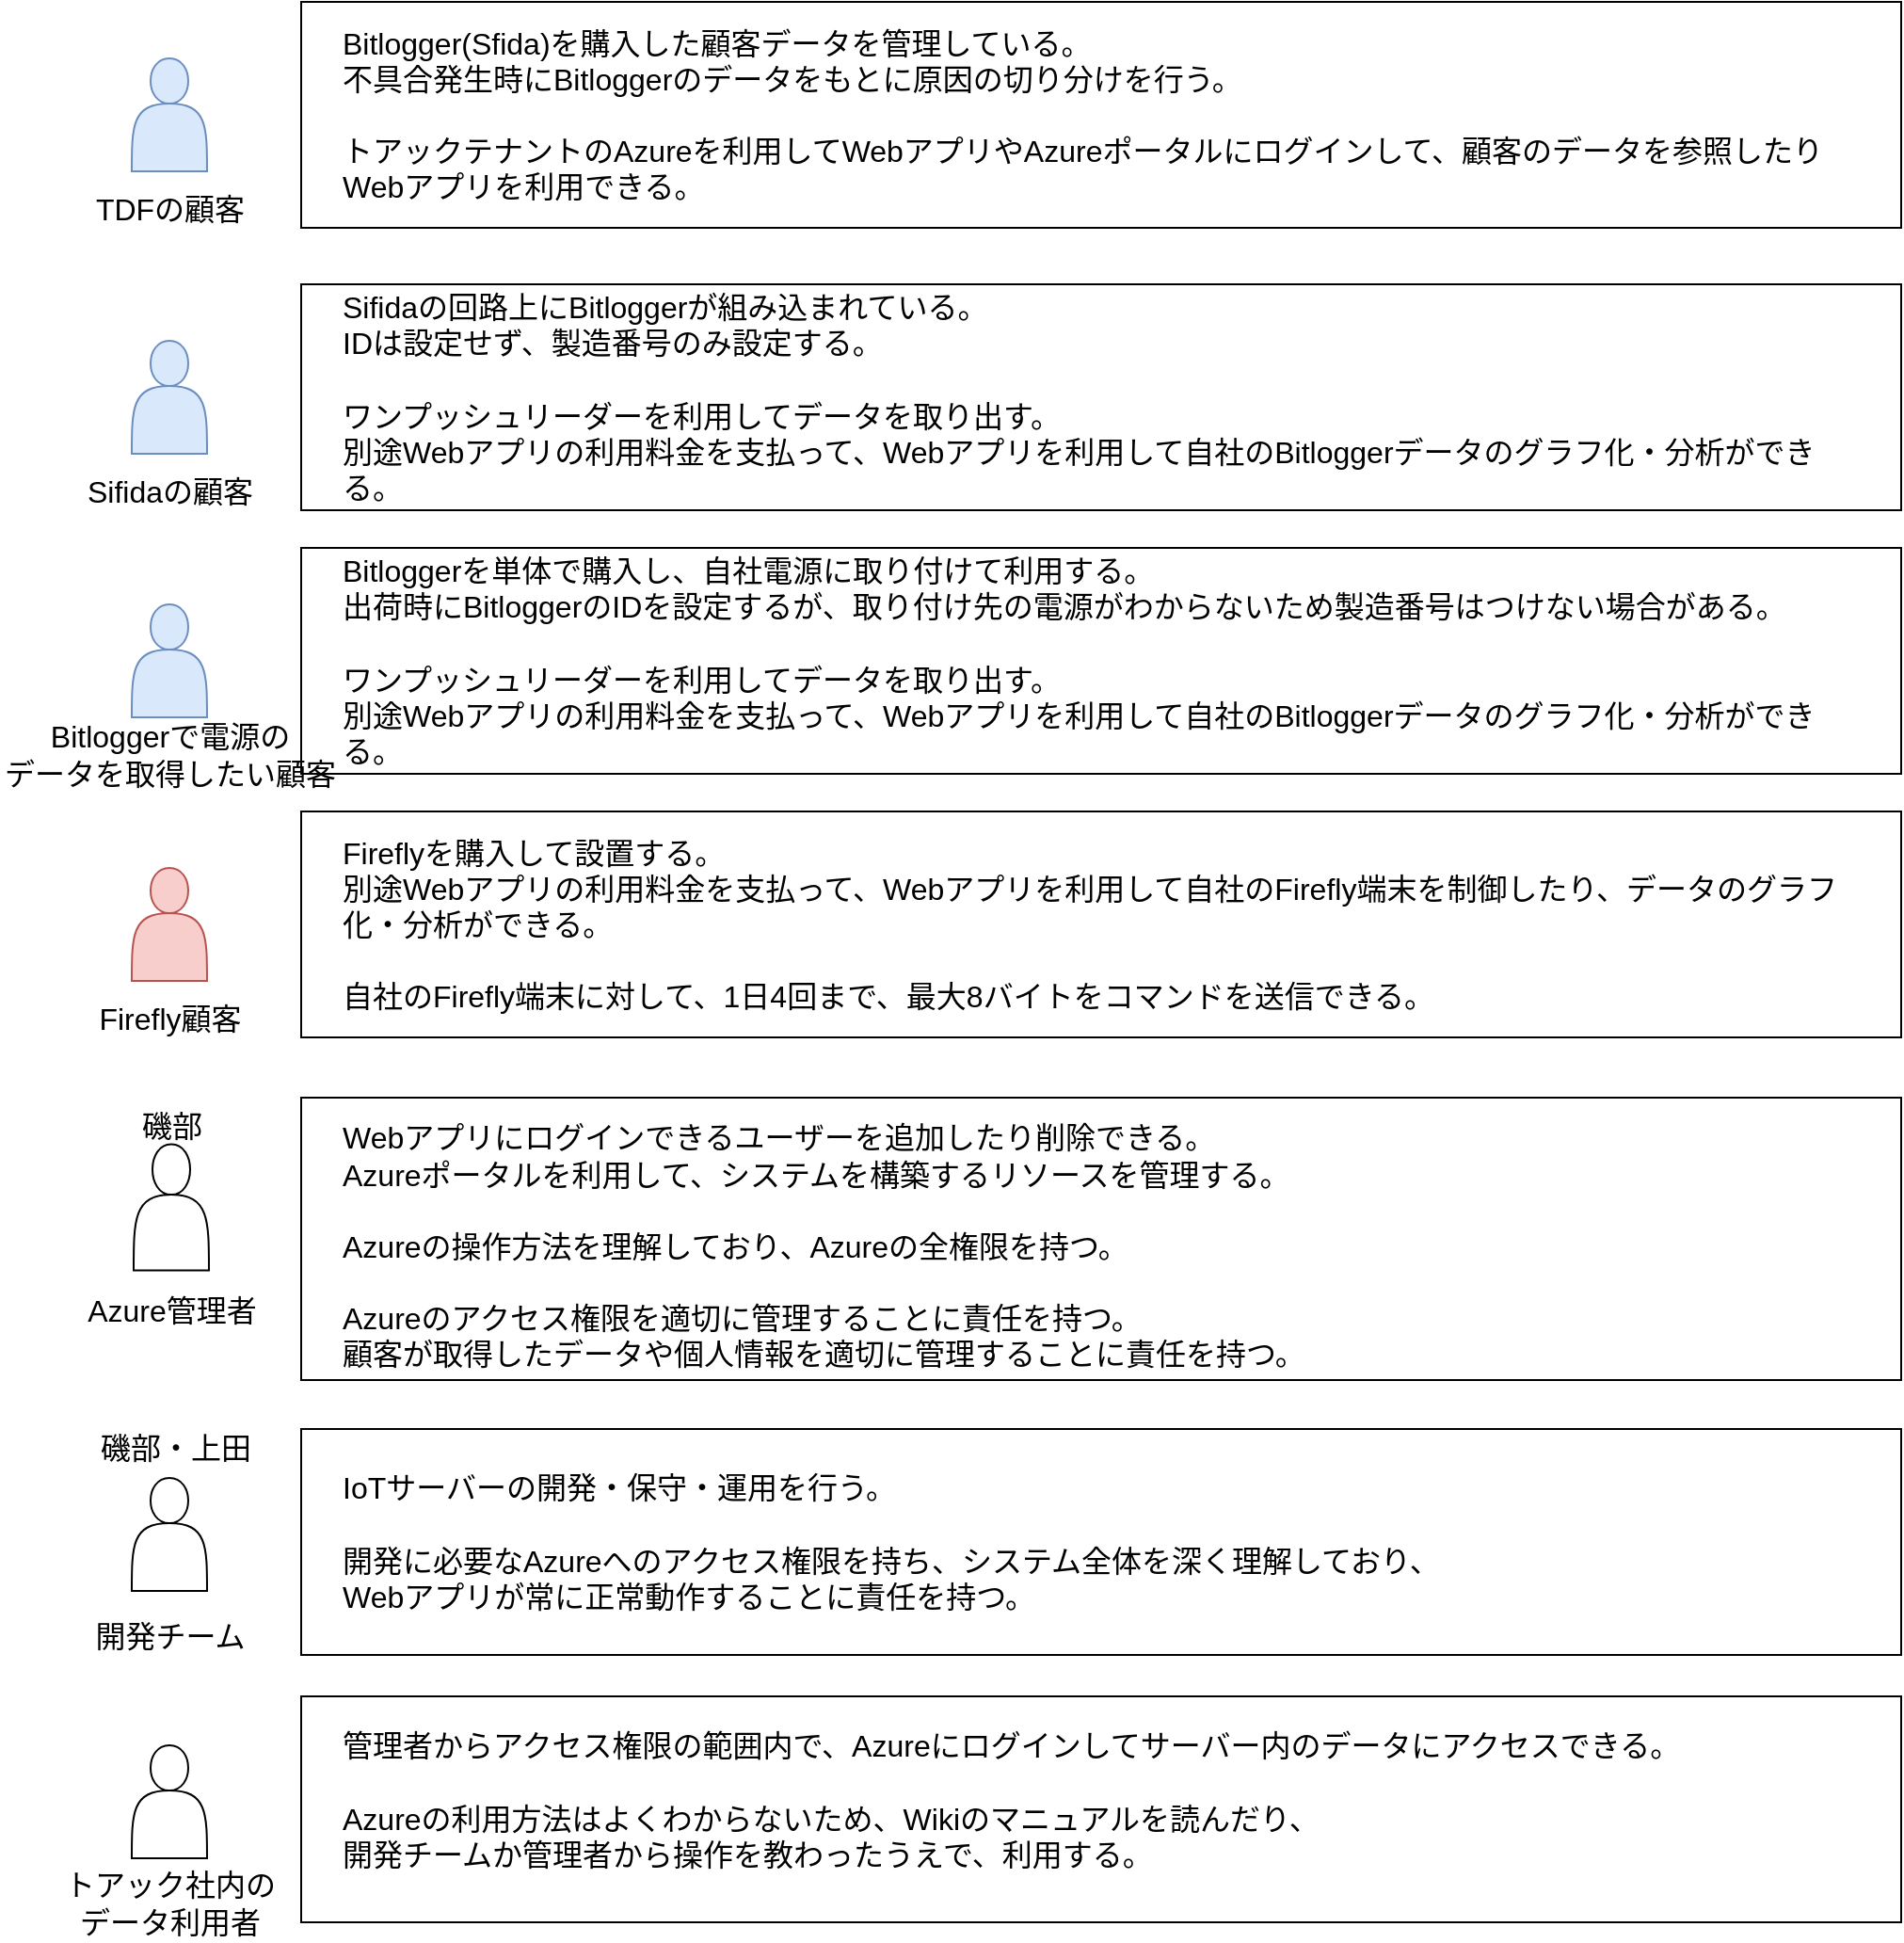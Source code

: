<mxfile version="13.8.0" type="dropbox"><diagram id="07fea595-8f29-1299-0266-81d95cde20df" name="Page-1"><mxGraphModel dx="1426" dy="1598" grid="1" gridSize="10" guides="1" tooltips="1" connect="1" arrows="1" fold="1" page="1" pageScale="1" pageWidth="1169" pageHeight="827" background="#ffffff" math="0" shadow="0"><root><mxCell id="0"/><mxCell id="1" parent="0"/><mxCell id="j4Tbd7C_WE9lTr_vQdQQ-754" value="" style="group" parent="1" vertex="1" connectable="0"><mxGeometry x="100" y="50" width="970" height="130" as="geometry"/></mxCell><mxCell id="j4Tbd7C_WE9lTr_vQdQQ-753" value="" style="rounded=0;whiteSpace=wrap;html=1;" parent="j4Tbd7C_WE9lTr_vQdQQ-754" vertex="1"><mxGeometry x="120" width="850" height="120" as="geometry"/></mxCell><mxCell id="j4Tbd7C_WE9lTr_vQdQQ-757" value="" style="group" parent="j4Tbd7C_WE9lTr_vQdQQ-754" vertex="1" connectable="0"><mxGeometry x="10" y="30" width="170" height="100" as="geometry"/></mxCell><mxCell id="j4Tbd7C_WE9lTr_vQdQQ-755" value="" style="shape=actor;whiteSpace=wrap;html=1;fillColor=#dae8fc;strokeColor=#6c8ebf;" parent="j4Tbd7C_WE9lTr_vQdQQ-757" vertex="1"><mxGeometry x="20" width="40" height="60" as="geometry"/></mxCell><mxCell id="j4Tbd7C_WE9lTr_vQdQQ-756" value="Bitloggerで電源の&lt;br&gt;データを取得したい顧客" style="text;html=1;align=center;verticalAlign=middle;resizable=0;points=[];autosize=1;fontSize=16;" parent="j4Tbd7C_WE9lTr_vQdQQ-757" vertex="1"><mxGeometry x="-50" y="60" width="180" height="40" as="geometry"/></mxCell><mxCell id="j4Tbd7C_WE9lTr_vQdQQ-758" value="Bitloggerを単体で購入し、自社電源に取り付けて利用する。&lt;br&gt;出荷時にBitloggerのIDを設定するが、取り付け先の電源がわからないため製造番号はつけない場合がある。&lt;br&gt;&lt;br&gt;ワンプッシュリーダーを利用してデータを取り出す。&lt;br&gt;別途Webアプリの利用料金を支払って、Webアプリを利用して自社のBitloggerデータのグラフ化・分析ができる。" style="text;html=1;strokeColor=none;fillColor=none;align=left;verticalAlign=middle;whiteSpace=wrap;rounded=0;fontSize=16;" parent="j4Tbd7C_WE9lTr_vQdQQ-754" vertex="1"><mxGeometry x="140" y="10" width="810" height="100" as="geometry"/></mxCell><mxCell id="j4Tbd7C_WE9lTr_vQdQQ-760" value="" style="group" parent="1" vertex="1" connectable="0"><mxGeometry x="100" y="350" width="970" height="150" as="geometry"/></mxCell><mxCell id="j4Tbd7C_WE9lTr_vQdQQ-761" value="" style="rounded=0;whiteSpace=wrap;html=1;" parent="j4Tbd7C_WE9lTr_vQdQQ-760" vertex="1"><mxGeometry x="120" y="-8" width="850" height="150" as="geometry"/></mxCell><mxCell id="j4Tbd7C_WE9lTr_vQdQQ-762" value="" style="group" parent="j4Tbd7C_WE9lTr_vQdQQ-760" vertex="1" connectable="0"><mxGeometry x="11" y="16.75" width="95" height="100.5" as="geometry"/></mxCell><mxCell id="j4Tbd7C_WE9lTr_vQdQQ-763" value="" style="shape=actor;whiteSpace=wrap;html=1;" parent="j4Tbd7C_WE9lTr_vQdQQ-762" vertex="1"><mxGeometry x="20" width="40" height="67" as="geometry"/></mxCell><mxCell id="j4Tbd7C_WE9lTr_vQdQQ-764" value="Azure管理者" style="text;html=1;align=center;verticalAlign=middle;resizable=0;points=[];autosize=1;fontSize=16;" parent="j4Tbd7C_WE9lTr_vQdQQ-762" vertex="1"><mxGeometry x="-15" y="78.167" width="110" height="20" as="geometry"/></mxCell><mxCell id="j4Tbd7C_WE9lTr_vQdQQ-765" value="Webアプリにログインできるユーザーを追加したり削除できる。&lt;br&gt;Azureポータルを利用して、システムを構築するリソースを管理する。&lt;br&gt;&lt;br&gt;Azureの操作方法を理解しており、Azureの全権限を持つ。&lt;br&gt;&lt;br&gt;Azureのアクセス権限を適切に管理することに責任を持つ。&lt;br&gt;顧客が取得したデータや個人情報を適切に管理することに責任を持つ。" style="text;html=1;strokeColor=none;fillColor=none;align=left;verticalAlign=middle;whiteSpace=wrap;rounded=0;fontSize=16;" parent="j4Tbd7C_WE9lTr_vQdQQ-760" vertex="1"><mxGeometry x="140" y="11.17" width="810" height="118.83" as="geometry"/></mxCell><mxCell id="j4Tbd7C_WE9lTr_vQdQQ-774" value="磯部" style="text;html=1;align=center;verticalAlign=middle;resizable=0;points=[];autosize=1;fontSize=16;" parent="j4Tbd7C_WE9lTr_vQdQQ-760" vertex="1"><mxGeometry x="26" y="-3.3" width="50" height="20" as="geometry"/></mxCell><mxCell id="j4Tbd7C_WE9lTr_vQdQQ-766" value="" style="group" parent="1" vertex="1" connectable="0"><mxGeometry x="100" y="518" width="970" height="120" as="geometry"/></mxCell><mxCell id="j4Tbd7C_WE9lTr_vQdQQ-767" value="" style="rounded=0;whiteSpace=wrap;html=1;" parent="j4Tbd7C_WE9lTr_vQdQQ-766" vertex="1"><mxGeometry x="120" width="850" height="120" as="geometry"/></mxCell><mxCell id="j4Tbd7C_WE9lTr_vQdQQ-768" value="" style="group" parent="j4Tbd7C_WE9lTr_vQdQQ-766" vertex="1" connectable="0"><mxGeometry x="10" y="10" width="85" height="90" as="geometry"/></mxCell><mxCell id="j4Tbd7C_WE9lTr_vQdQQ-769" value="" style="shape=actor;whiteSpace=wrap;html=1;" parent="j4Tbd7C_WE9lTr_vQdQQ-768" vertex="1"><mxGeometry x="20" y="16" width="40" height="60" as="geometry"/></mxCell><mxCell id="j4Tbd7C_WE9lTr_vQdQQ-771" value="IoTサーバーの開発・保守・運用を行う。&lt;br&gt;&lt;br&gt;開発に必要なAzureへのアクセス権限を持ち、システム全体を深く理解しており、&lt;br&gt;Webアプリが常に正常動作することに責任を持つ。" style="text;html=1;strokeColor=none;fillColor=none;align=left;verticalAlign=middle;whiteSpace=wrap;rounded=0;fontSize=16;" parent="j4Tbd7C_WE9lTr_vQdQQ-766" vertex="1"><mxGeometry x="140" y="10" width="810" height="100" as="geometry"/></mxCell><mxCell id="j4Tbd7C_WE9lTr_vQdQQ-770" value="開発チーム" style="text;html=1;align=center;verticalAlign=middle;resizable=0;points=[];autosize=1;fontSize=16;" parent="j4Tbd7C_WE9lTr_vQdQQ-766" vertex="1"><mxGeometry x="5" y="100" width="90" height="20" as="geometry"/></mxCell><mxCell id="j4Tbd7C_WE9lTr_vQdQQ-773" value="磯部・上田" style="text;html=1;align=center;verticalAlign=middle;resizable=0;points=[];autosize=1;fontSize=16;" parent="j4Tbd7C_WE9lTr_vQdQQ-766" vertex="1"><mxGeometry x="7.5" width="90" height="20" as="geometry"/></mxCell><mxCell id="j4Tbd7C_WE9lTr_vQdQQ-775" value="" style="group" parent="1" vertex="1" connectable="0"><mxGeometry x="100" y="190" width="970" height="120" as="geometry"/></mxCell><mxCell id="j4Tbd7C_WE9lTr_vQdQQ-776" value="" style="rounded=0;whiteSpace=wrap;html=1;" parent="j4Tbd7C_WE9lTr_vQdQQ-775" vertex="1"><mxGeometry x="120" width="850" height="120" as="geometry"/></mxCell><mxCell id="j4Tbd7C_WE9lTr_vQdQQ-777" value="" style="group" parent="j4Tbd7C_WE9lTr_vQdQQ-775" vertex="1" connectable="0"><mxGeometry x="10" y="30" width="95" height="90" as="geometry"/></mxCell><mxCell id="j4Tbd7C_WE9lTr_vQdQQ-778" value="" style="shape=actor;whiteSpace=wrap;html=1;fillColor=#f8cecc;strokeColor=#b85450;" parent="j4Tbd7C_WE9lTr_vQdQQ-777" vertex="1"><mxGeometry x="20" width="40" height="60" as="geometry"/></mxCell><mxCell id="j4Tbd7C_WE9lTr_vQdQQ-779" value="Firefly顧客" style="text;html=1;align=center;verticalAlign=middle;resizable=0;points=[];autosize=1;fontSize=16;" parent="j4Tbd7C_WE9lTr_vQdQQ-777" vertex="1"><mxGeometry x="-5" y="70" width="90" height="20" as="geometry"/></mxCell><mxCell id="j4Tbd7C_WE9lTr_vQdQQ-780" value="Fireflyを購入して設置する。&lt;br&gt;別途Webアプリの利用料金を支払って、Webアプリを利用して自社のFirefly端末を制御したり、データのグラフ化・分析ができる。&lt;br&gt;&lt;br&gt;自社のFirefly端末に対して、1日4回まで、最大8バイトをコマンドを送信できる。" style="text;html=1;strokeColor=none;fillColor=none;align=left;verticalAlign=middle;whiteSpace=wrap;rounded=0;fontSize=16;" parent="j4Tbd7C_WE9lTr_vQdQQ-775" vertex="1"><mxGeometry x="140" y="10" width="810" height="100" as="geometry"/></mxCell><mxCell id="j4Tbd7C_WE9lTr_vQdQQ-781" value="" style="group" parent="1" vertex="1" connectable="0"><mxGeometry x="100" y="660" width="970" height="130" as="geometry"/></mxCell><mxCell id="j4Tbd7C_WE9lTr_vQdQQ-782" value="" style="rounded=0;whiteSpace=wrap;html=1;" parent="j4Tbd7C_WE9lTr_vQdQQ-781" vertex="1"><mxGeometry x="120" width="850" height="120" as="geometry"/></mxCell><mxCell id="j4Tbd7C_WE9lTr_vQdQQ-783" value="" style="group" parent="j4Tbd7C_WE9lTr_vQdQQ-781" vertex="1" connectable="0"><mxGeometry x="10" y="10" width="85" height="90" as="geometry"/></mxCell><mxCell id="j4Tbd7C_WE9lTr_vQdQQ-784" value="" style="shape=actor;whiteSpace=wrap;html=1;" parent="j4Tbd7C_WE9lTr_vQdQQ-783" vertex="1"><mxGeometry x="20" y="16" width="40" height="60" as="geometry"/></mxCell><mxCell id="j4Tbd7C_WE9lTr_vQdQQ-785" value="管理者からアクセス権限の範囲内で、Azureにログインしてサーバー内のデータにアクセスできる。&lt;br&gt;&lt;br&gt;Azureの利用方法はよくわからないため、Wikiのマニュアルを読んだり、&lt;br&gt;開発チームか管理者から操作を教わったうえで、利用する。" style="text;html=1;strokeColor=none;fillColor=none;align=left;verticalAlign=middle;whiteSpace=wrap;rounded=0;fontSize=16;" parent="j4Tbd7C_WE9lTr_vQdQQ-781" vertex="1"><mxGeometry x="140" y="5" width="810" height="100" as="geometry"/></mxCell><mxCell id="j4Tbd7C_WE9lTr_vQdQQ-786" value="トアック社内の&lt;br&gt;データ利用者" style="text;html=1;align=center;verticalAlign=middle;resizable=0;points=[];autosize=1;fontSize=16;" parent="j4Tbd7C_WE9lTr_vQdQQ-781" vertex="1"><mxGeometry x="-10" y="90" width="120" height="40" as="geometry"/></mxCell><mxCell id="R1EtQwPk43-XMPvugFNi-1" value="" style="group" parent="1" vertex="1" connectable="0"><mxGeometry x="100" y="-90" width="970" height="120" as="geometry"/></mxCell><mxCell id="R1EtQwPk43-XMPvugFNi-2" value="" style="rounded=0;whiteSpace=wrap;html=1;" parent="R1EtQwPk43-XMPvugFNi-1" vertex="1"><mxGeometry x="120" width="850" height="120" as="geometry"/></mxCell><mxCell id="R1EtQwPk43-XMPvugFNi-3" value="" style="group" parent="R1EtQwPk43-XMPvugFNi-1" vertex="1" connectable="0"><mxGeometry x="10" y="30" width="95" height="90" as="geometry"/></mxCell><mxCell id="R1EtQwPk43-XMPvugFNi-4" value="" style="shape=actor;whiteSpace=wrap;html=1;fillColor=#dae8fc;strokeColor=#6c8ebf;" parent="R1EtQwPk43-XMPvugFNi-3" vertex="1"><mxGeometry x="20" width="40" height="60" as="geometry"/></mxCell><mxCell id="R1EtQwPk43-XMPvugFNi-5" value="Sifidaの顧客" style="text;html=1;align=center;verticalAlign=middle;resizable=0;points=[];autosize=1;fontSize=16;" parent="R1EtQwPk43-XMPvugFNi-3" vertex="1"><mxGeometry x="-10" y="70" width="100" height="20" as="geometry"/></mxCell><mxCell id="R1EtQwPk43-XMPvugFNi-6" value="Sifidaの回路上にBitloggerが組み込まれている。&lt;br&gt;IDは設定せず、製造番号のみ設定する。&lt;br&gt;&lt;br&gt;ワンプッシュリーダーを利用してデータを取り出す。&lt;br&gt;別途Webアプリの利用料金を支払って、Webアプリを利用して自社のBitloggerデータのグラフ化・分析ができる。" style="text;html=1;strokeColor=none;fillColor=none;align=left;verticalAlign=middle;whiteSpace=wrap;rounded=0;fontSize=16;" parent="R1EtQwPk43-XMPvugFNi-1" vertex="1"><mxGeometry x="140" y="10" width="810" height="100" as="geometry"/></mxCell><mxCell id="dDoygXiSEJTGrI1lSZtL-1" value="" style="rounded=0;whiteSpace=wrap;html=1;" parent="1" vertex="1"><mxGeometry x="220" y="-240" width="850" height="120" as="geometry"/></mxCell><mxCell id="dDoygXiSEJTGrI1lSZtL-2" value="" style="shape=actor;whiteSpace=wrap;html=1;fillColor=#dae8fc;strokeColor=#6c8ebf;" parent="1" vertex="1"><mxGeometry x="130" y="-210" width="40" height="60" as="geometry"/></mxCell><mxCell id="dDoygXiSEJTGrI1lSZtL-3" value="TDFの顧客" style="text;html=1;align=center;verticalAlign=middle;resizable=0;points=[];autosize=1;fontSize=16;" parent="1" vertex="1"><mxGeometry x="105" y="-140" width="90" height="20" as="geometry"/></mxCell><mxCell id="dDoygXiSEJTGrI1lSZtL-4" value="Bitlogger(Sfida)を購入した顧客データを管理している。&lt;br&gt;不具合発生時にBitloggerのデータをもとに原因の切り分けを行う。&lt;br&gt;&lt;br&gt;トアックテナントのAzureを利用してWebアプリやAzureポータルにログインして、顧客のデータを参照したりWebアプリを利用できる。" style="text;html=1;strokeColor=none;fillColor=none;align=left;verticalAlign=middle;whiteSpace=wrap;rounded=0;fontSize=16;" parent="1" vertex="1"><mxGeometry x="240" y="-230" width="810" height="100" as="geometry"/></mxCell></root></mxGraphModel></diagram></mxfile>